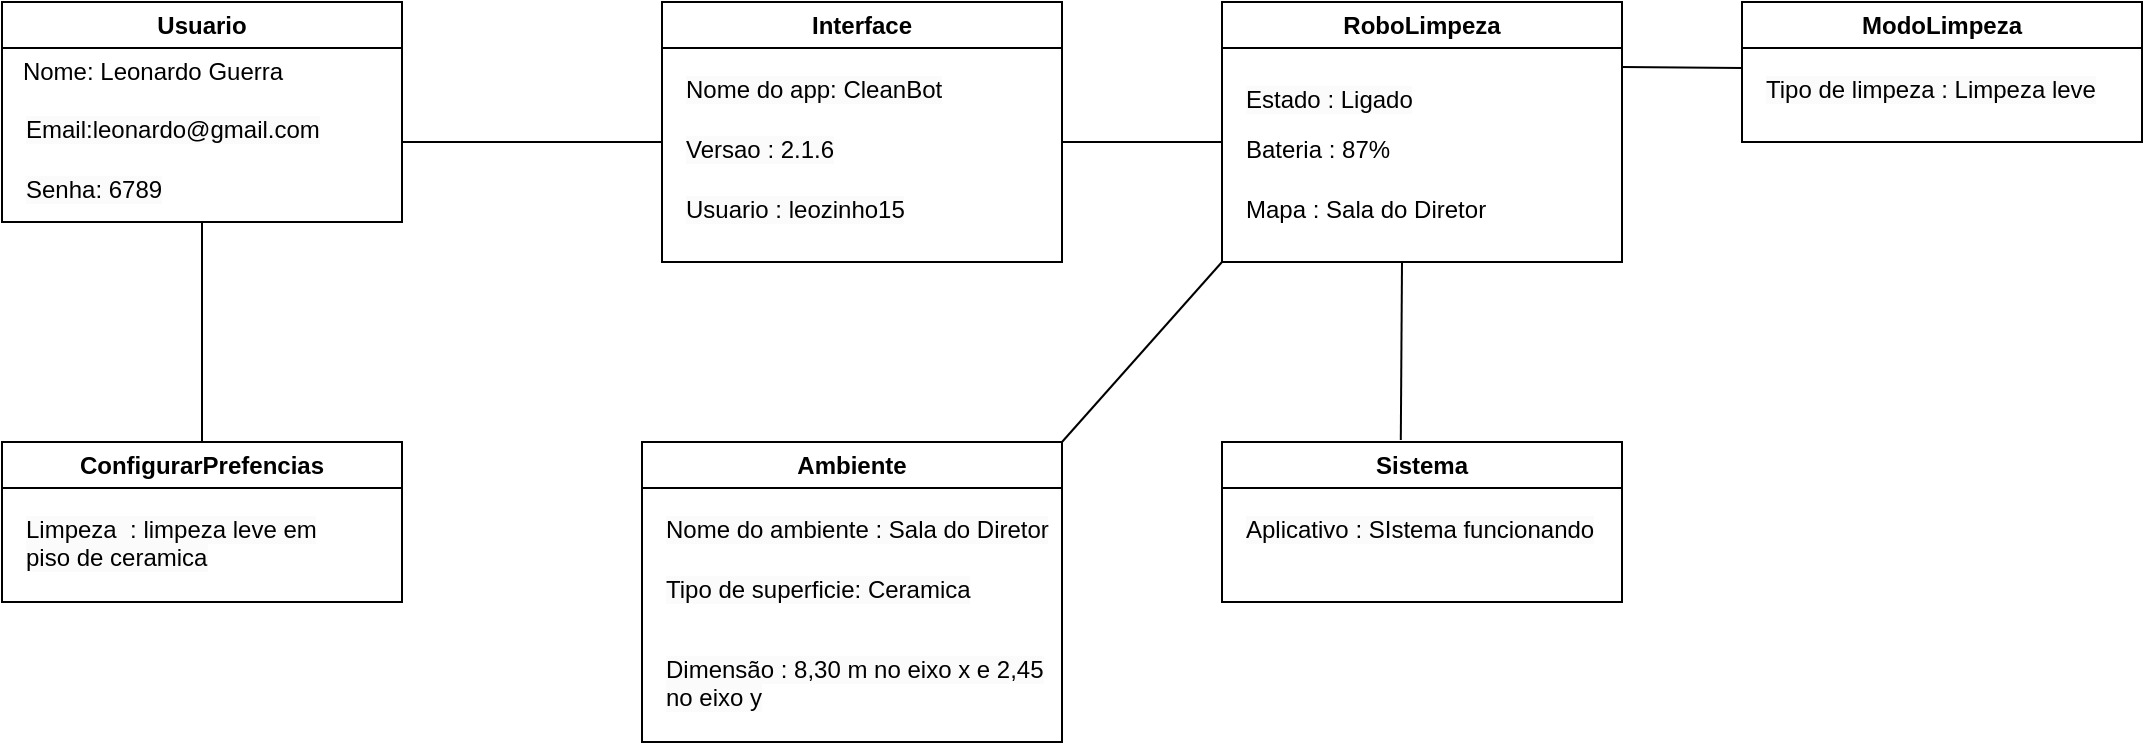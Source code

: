 <mxfile version="21.7.5" type="github">
  <diagram name="Página-1" id="S_eFZF-iFmI1sIyHViNU">
    <mxGraphModel dx="1477" dy="1003" grid="1" gridSize="10" guides="1" tooltips="1" connect="1" arrows="1" fold="1" page="1" pageScale="1" pageWidth="827" pageHeight="1169" math="0" shadow="0">
      <root>
        <mxCell id="0" />
        <mxCell id="1" parent="0" />
        <mxCell id="XWve44ungLpXWbqipeCS-1" value="Usuario" style="swimlane;whiteSpace=wrap;html=1;" parent="1" vertex="1">
          <mxGeometry x="60" y="50" width="200" height="110" as="geometry" />
        </mxCell>
        <mxCell id="XWve44ungLpXWbqipeCS-10" value="Nome: Leonardo Guerra" style="text;html=1;align=center;verticalAlign=middle;resizable=0;points=[];autosize=1;strokeColor=none;fillColor=none;" parent="XWve44ungLpXWbqipeCS-1" vertex="1">
          <mxGeometry y="20" width="150" height="30" as="geometry" />
        </mxCell>
        <mxCell id="XWve44ungLpXWbqipeCS-11" value="&lt;span style=&quot;color: rgb(0, 0, 0); font-family: Helvetica; font-size: 12px; font-style: normal; font-variant-ligatures: normal; font-variant-caps: normal; font-weight: 400; letter-spacing: normal; orphans: 2; text-align: center; text-indent: 0px; text-transform: none; widows: 2; word-spacing: 0px; -webkit-text-stroke-width: 0px; background-color: rgb(251, 251, 251); text-decoration-thickness: initial; text-decoration-style: initial; text-decoration-color: initial; float: none; display: inline !important;&quot;&gt;Email:leonardo@gmail.com&lt;/span&gt;" style="text;whiteSpace=wrap;html=1;" parent="XWve44ungLpXWbqipeCS-1" vertex="1">
          <mxGeometry x="10" y="50" width="160" height="40" as="geometry" />
        </mxCell>
        <mxCell id="XWve44ungLpXWbqipeCS-12" value="&lt;span style=&quot;color: rgb(0, 0, 0); font-family: Helvetica; font-size: 12px; font-style: normal; font-variant-ligatures: normal; font-variant-caps: normal; font-weight: 400; letter-spacing: normal; orphans: 2; text-align: center; text-indent: 0px; text-transform: none; widows: 2; word-spacing: 0px; -webkit-text-stroke-width: 0px; background-color: rgb(251, 251, 251); text-decoration-thickness: initial; text-decoration-style: initial; text-decoration-color: initial; float: none; display: inline !important;&quot;&gt;Senha: 6789&lt;/span&gt;" style="text;whiteSpace=wrap;html=1;" parent="XWve44ungLpXWbqipeCS-1" vertex="1">
          <mxGeometry x="10" y="80" width="160" height="40" as="geometry" />
        </mxCell>
        <mxCell id="XWve44ungLpXWbqipeCS-2" value="Interface" style="swimlane;whiteSpace=wrap;html=1;" parent="1" vertex="1">
          <mxGeometry x="390" y="50" width="200" height="130" as="geometry" />
        </mxCell>
        <mxCell id="XWve44ungLpXWbqipeCS-13" value="&lt;span style=&quot;color: rgb(0, 0, 0); font-family: Helvetica; font-size: 12px; font-style: normal; font-variant-ligatures: normal; font-variant-caps: normal; font-weight: 400; letter-spacing: normal; orphans: 2; text-align: center; text-indent: 0px; text-transform: none; widows: 2; word-spacing: 0px; -webkit-text-stroke-width: 0px; background-color: rgb(251, 251, 251); text-decoration-thickness: initial; text-decoration-style: initial; text-decoration-color: initial; float: none; display: inline !important;&quot;&gt;Nome do app: CleanBot&lt;/span&gt;" style="text;whiteSpace=wrap;html=1;" parent="XWve44ungLpXWbqipeCS-2" vertex="1">
          <mxGeometry x="10" y="30" width="160" height="40" as="geometry" />
        </mxCell>
        <mxCell id="XWve44ungLpXWbqipeCS-14" value="&lt;span style=&quot;color: rgb(0, 0, 0); font-family: Helvetica; font-size: 12px; font-style: normal; font-variant-ligatures: normal; font-variant-caps: normal; font-weight: 400; letter-spacing: normal; orphans: 2; text-align: center; text-indent: 0px; text-transform: none; widows: 2; word-spacing: 0px; -webkit-text-stroke-width: 0px; background-color: rgb(251, 251, 251); text-decoration-thickness: initial; text-decoration-style: initial; text-decoration-color: initial; float: none; display: inline !important;&quot;&gt;Versao : 2.1.6&lt;/span&gt;" style="text;whiteSpace=wrap;html=1;" parent="XWve44ungLpXWbqipeCS-2" vertex="1">
          <mxGeometry x="10" y="60" width="160" height="40" as="geometry" />
        </mxCell>
        <mxCell id="XWve44ungLpXWbqipeCS-15" value="&lt;span style=&quot;color: rgb(0, 0, 0); font-family: Helvetica; font-size: 12px; font-style: normal; font-variant-ligatures: normal; font-variant-caps: normal; font-weight: 400; letter-spacing: normal; orphans: 2; text-align: center; text-indent: 0px; text-transform: none; widows: 2; word-spacing: 0px; -webkit-text-stroke-width: 0px; background-color: rgb(251, 251, 251); text-decoration-thickness: initial; text-decoration-style: initial; text-decoration-color: initial; float: none; display: inline !important;&quot;&gt;Usuario : leozinho15&lt;/span&gt;" style="text;whiteSpace=wrap;html=1;" parent="XWve44ungLpXWbqipeCS-2" vertex="1">
          <mxGeometry x="10" y="90" width="160" height="40" as="geometry" />
        </mxCell>
        <mxCell id="XWve44ungLpXWbqipeCS-3" value="RoboLimpeza" style="swimlane;whiteSpace=wrap;html=1;" parent="1" vertex="1">
          <mxGeometry x="670" y="50" width="200" height="130" as="geometry" />
        </mxCell>
        <mxCell id="XWve44ungLpXWbqipeCS-16" value="&lt;span style=&quot;color: rgb(0, 0, 0); font-family: Helvetica; font-size: 12px; font-style: normal; font-variant-ligatures: normal; font-variant-caps: normal; font-weight: 400; letter-spacing: normal; orphans: 2; text-align: center; text-indent: 0px; text-transform: none; widows: 2; word-spacing: 0px; -webkit-text-stroke-width: 0px; background-color: rgb(251, 251, 251); text-decoration-thickness: initial; text-decoration-style: initial; text-decoration-color: initial; float: none; display: inline !important;&quot;&gt;Estado : Ligado&lt;/span&gt;" style="text;whiteSpace=wrap;html=1;" parent="XWve44ungLpXWbqipeCS-3" vertex="1">
          <mxGeometry x="10" y="35" width="160" height="40" as="geometry" />
        </mxCell>
        <mxCell id="XWve44ungLpXWbqipeCS-17" value="Bateria : 87%&amp;nbsp;" style="text;whiteSpace=wrap;html=1;" parent="XWve44ungLpXWbqipeCS-3" vertex="1">
          <mxGeometry x="10" y="60" width="160" height="40" as="geometry" />
        </mxCell>
        <mxCell id="XWve44ungLpXWbqipeCS-18" value="Mapa : Sala do Diretor" style="text;whiteSpace=wrap;html=1;" parent="XWve44ungLpXWbqipeCS-3" vertex="1">
          <mxGeometry x="10" y="90" width="160" height="40" as="geometry" />
        </mxCell>
        <mxCell id="XWve44ungLpXWbqipeCS-4" value="ModoLimpeza" style="swimlane;whiteSpace=wrap;html=1;" parent="1" vertex="1">
          <mxGeometry x="930" y="50" width="200" height="70" as="geometry" />
        </mxCell>
        <mxCell id="XWve44ungLpXWbqipeCS-25" value="&lt;span style=&quot;color: rgb(0, 0, 0); font-family: Helvetica; font-size: 12px; font-style: normal; font-variant-ligatures: normal; font-variant-caps: normal; font-weight: 400; letter-spacing: normal; orphans: 2; text-align: left; text-indent: 0px; text-transform: none; widows: 2; word-spacing: 0px; -webkit-text-stroke-width: 0px; background-color: rgb(251, 251, 251); text-decoration-thickness: initial; text-decoration-style: initial; text-decoration-color: initial; float: none; display: inline !important;&quot;&gt;Tipo de limpeza : Limpeza leve&lt;/span&gt;" style="text;whiteSpace=wrap;html=1;" parent="XWve44ungLpXWbqipeCS-4" vertex="1">
          <mxGeometry x="10" y="30" width="180" height="40" as="geometry" />
        </mxCell>
        <mxCell id="XWve44ungLpXWbqipeCS-5" value="ConfigurarPrefencias" style="swimlane;whiteSpace=wrap;html=1;" parent="1" vertex="1">
          <mxGeometry x="60" y="270" width="200" height="80" as="geometry" />
        </mxCell>
        <mxCell id="XWve44ungLpXWbqipeCS-20" value="&lt;span style=&quot;color: rgb(0, 0, 0); font-family: Helvetica; font-size: 12px; font-style: normal; font-variant-ligatures: normal; font-variant-caps: normal; font-weight: 400; letter-spacing: normal; orphans: 2; text-align: left; text-indent: 0px; text-transform: none; widows: 2; word-spacing: 0px; -webkit-text-stroke-width: 0px; background-color: rgb(251, 251, 251); text-decoration-thickness: initial; text-decoration-style: initial; text-decoration-color: initial; float: none; display: inline !important;&quot;&gt;Limpeza&amp;nbsp; : limpeza leve em piso de ceramica&lt;/span&gt;" style="text;whiteSpace=wrap;html=1;" parent="XWve44ungLpXWbqipeCS-5" vertex="1">
          <mxGeometry x="10" y="30" width="170" height="40" as="geometry" />
        </mxCell>
        <mxCell id="XWve44ungLpXWbqipeCS-6" value="Ambiente" style="swimlane;whiteSpace=wrap;html=1;startSize=23;" parent="1" vertex="1">
          <mxGeometry x="380" y="270" width="210" height="150" as="geometry" />
        </mxCell>
        <mxCell id="XWve44ungLpXWbqipeCS-21" value="&lt;span style=&quot;color: rgb(0, 0, 0); font-family: Helvetica; font-size: 12px; font-style: normal; font-variant-ligatures: normal; font-variant-caps: normal; font-weight: 400; letter-spacing: normal; orphans: 2; text-align: left; text-indent: 0px; text-transform: none; widows: 2; word-spacing: 0px; -webkit-text-stroke-width: 0px; background-color: rgb(251, 251, 251); text-decoration-thickness: initial; text-decoration-style: initial; text-decoration-color: initial; float: none; display: inline !important;&quot;&gt;Nome do ambiente : Sala do Diretor&lt;/span&gt;" style="text;whiteSpace=wrap;html=1;" parent="XWve44ungLpXWbqipeCS-6" vertex="1">
          <mxGeometry x="10" y="30" width="200" height="40" as="geometry" />
        </mxCell>
        <mxCell id="XWve44ungLpXWbqipeCS-22" value="&lt;span style=&quot;color: rgb(0, 0, 0); font-family: Helvetica; font-size: 12px; font-style: normal; font-variant-ligatures: normal; font-variant-caps: normal; font-weight: 400; letter-spacing: normal; orphans: 2; text-align: left; text-indent: 0px; text-transform: none; widows: 2; word-spacing: 0px; -webkit-text-stroke-width: 0px; background-color: rgb(251, 251, 251); text-decoration-thickness: initial; text-decoration-style: initial; text-decoration-color: initial; float: none; display: inline !important;&quot;&gt;Tipo de superficie: Ceramica&lt;/span&gt;" style="text;whiteSpace=wrap;html=1;" parent="XWve44ungLpXWbqipeCS-6" vertex="1">
          <mxGeometry x="10" y="60" width="180" height="40" as="geometry" />
        </mxCell>
        <mxCell id="XWve44ungLpXWbqipeCS-23" value="&lt;span style=&quot;color: rgb(0, 0, 0); font-family: Helvetica; font-size: 12px; font-style: normal; font-variant-ligatures: normal; font-variant-caps: normal; font-weight: 400; letter-spacing: normal; orphans: 2; text-align: left; text-indent: 0px; text-transform: none; widows: 2; word-spacing: 0px; -webkit-text-stroke-width: 0px; background-color: rgb(251, 251, 251); text-decoration-thickness: initial; text-decoration-style: initial; text-decoration-color: initial; float: none; display: inline !important;&quot;&gt;Dimensão : 8,30 m no eixo x e 2,45 no eixo y&lt;/span&gt;" style="text;whiteSpace=wrap;html=1;" parent="XWve44ungLpXWbqipeCS-6" vertex="1">
          <mxGeometry x="10" y="100" width="200" height="40" as="geometry" />
        </mxCell>
        <mxCell id="XWve44ungLpXWbqipeCS-7" value="Sistema" style="swimlane;whiteSpace=wrap;html=1;" parent="1" vertex="1">
          <mxGeometry x="670" y="270" width="200" height="80" as="geometry" />
        </mxCell>
        <mxCell id="XWve44ungLpXWbqipeCS-24" value="&lt;span style=&quot;color: rgb(0, 0, 0); font-family: Helvetica; font-size: 12px; font-style: normal; font-variant-ligatures: normal; font-variant-caps: normal; font-weight: 400; letter-spacing: normal; orphans: 2; text-align: left; text-indent: 0px; text-transform: none; widows: 2; word-spacing: 0px; -webkit-text-stroke-width: 0px; background-color: rgb(251, 251, 251); text-decoration-thickness: initial; text-decoration-style: initial; text-decoration-color: initial; float: none; display: inline !important;&quot;&gt;Aplicativo : SIstema funcionando&lt;/span&gt;" style="text;whiteSpace=wrap;html=1;" parent="XWve44ungLpXWbqipeCS-7" vertex="1">
          <mxGeometry x="10" y="30" width="190" height="40" as="geometry" />
        </mxCell>
        <mxCell id="XWve44ungLpXWbqipeCS-26" value="" style="endArrow=none;html=1;rounded=0;exitX=1;exitY=0.25;exitDx=0;exitDy=0;" parent="1" source="XWve44ungLpXWbqipeCS-3" edge="1">
          <mxGeometry width="50" height="50" relative="1" as="geometry">
            <mxPoint x="850" y="40" as="sourcePoint" />
            <mxPoint x="930" y="83" as="targetPoint" />
          </mxGeometry>
        </mxCell>
        <mxCell id="XWve44ungLpXWbqipeCS-27" value="" style="endArrow=none;html=1;rounded=0;entryX=0.5;entryY=1;entryDx=0;entryDy=0;exitX=0.447;exitY=-0.013;exitDx=0;exitDy=0;exitPerimeter=0;" parent="1" source="XWve44ungLpXWbqipeCS-7" target="XWve44ungLpXWbqipeCS-18" edge="1">
          <mxGeometry width="50" height="50" relative="1" as="geometry">
            <mxPoint x="850" y="40" as="sourcePoint" />
            <mxPoint x="900" y="-10" as="targetPoint" />
          </mxGeometry>
        </mxCell>
        <mxCell id="XWve44ungLpXWbqipeCS-28" value="" style="endArrow=none;html=1;rounded=0;" parent="1" edge="1">
          <mxGeometry width="50" height="50" relative="1" as="geometry">
            <mxPoint x="670" y="120" as="sourcePoint" />
            <mxPoint x="590" y="120" as="targetPoint" />
          </mxGeometry>
        </mxCell>
        <mxCell id="XWve44ungLpXWbqipeCS-29" value="" style="endArrow=none;html=1;rounded=0;exitX=0.5;exitY=0;exitDx=0;exitDy=0;" parent="1" source="XWve44ungLpXWbqipeCS-5" edge="1">
          <mxGeometry width="50" height="50" relative="1" as="geometry">
            <mxPoint x="220" y="370" as="sourcePoint" />
            <mxPoint x="160" y="160" as="targetPoint" />
          </mxGeometry>
        </mxCell>
        <mxCell id="XWve44ungLpXWbqipeCS-30" value="" style="endArrow=none;html=1;rounded=0;" parent="1" edge="1">
          <mxGeometry width="50" height="50" relative="1" as="geometry">
            <mxPoint x="260" y="120" as="sourcePoint" />
            <mxPoint x="390" y="120" as="targetPoint" />
          </mxGeometry>
        </mxCell>
        <mxCell id="XWve44ungLpXWbqipeCS-31" value="" style="endArrow=none;html=1;rounded=0;entryX=0;entryY=1;entryDx=0;entryDy=0;exitX=1;exitY=0;exitDx=0;exitDy=0;" parent="1" source="XWve44ungLpXWbqipeCS-6" target="XWve44ungLpXWbqipeCS-3" edge="1">
          <mxGeometry width="50" height="50" relative="1" as="geometry">
            <mxPoint x="560" y="370" as="sourcePoint" />
            <mxPoint x="660" y="180" as="targetPoint" />
          </mxGeometry>
        </mxCell>
      </root>
    </mxGraphModel>
  </diagram>
</mxfile>
